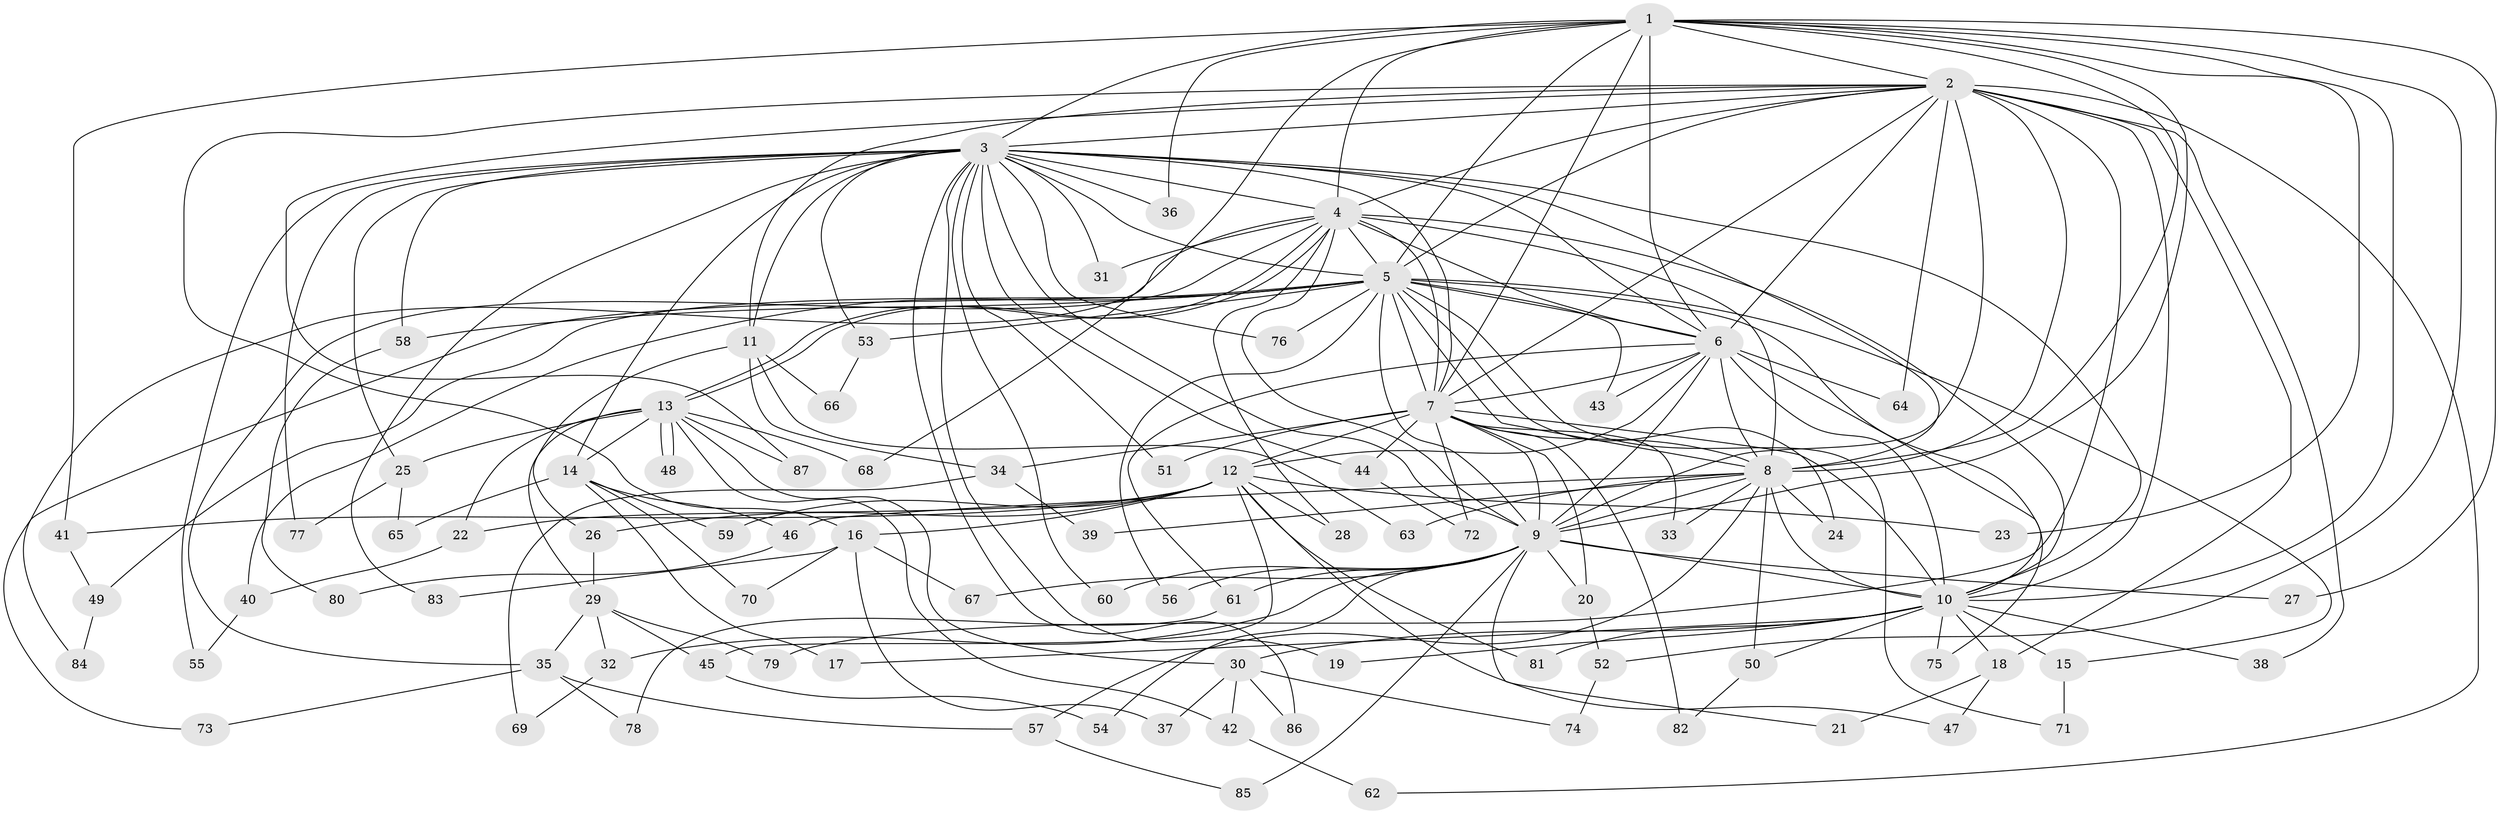 // Generated by graph-tools (version 1.1) at 2025/14/03/09/25 04:14:07]
// undirected, 87 vertices, 199 edges
graph export_dot {
graph [start="1"]
  node [color=gray90,style=filled];
  1;
  2;
  3;
  4;
  5;
  6;
  7;
  8;
  9;
  10;
  11;
  12;
  13;
  14;
  15;
  16;
  17;
  18;
  19;
  20;
  21;
  22;
  23;
  24;
  25;
  26;
  27;
  28;
  29;
  30;
  31;
  32;
  33;
  34;
  35;
  36;
  37;
  38;
  39;
  40;
  41;
  42;
  43;
  44;
  45;
  46;
  47;
  48;
  49;
  50;
  51;
  52;
  53;
  54;
  55;
  56;
  57;
  58;
  59;
  60;
  61;
  62;
  63;
  64;
  65;
  66;
  67;
  68;
  69;
  70;
  71;
  72;
  73;
  74;
  75;
  76;
  77;
  78;
  79;
  80;
  81;
  82;
  83;
  84;
  85;
  86;
  87;
  1 -- 2;
  1 -- 3;
  1 -- 4;
  1 -- 5;
  1 -- 6;
  1 -- 7;
  1 -- 8;
  1 -- 9;
  1 -- 10;
  1 -- 23;
  1 -- 27;
  1 -- 36;
  1 -- 41;
  1 -- 52;
  1 -- 68;
  2 -- 3;
  2 -- 4;
  2 -- 5;
  2 -- 6;
  2 -- 7;
  2 -- 8;
  2 -- 9;
  2 -- 10;
  2 -- 11;
  2 -- 16;
  2 -- 18;
  2 -- 38;
  2 -- 62;
  2 -- 64;
  2 -- 79;
  2 -- 87;
  3 -- 4;
  3 -- 5;
  3 -- 6;
  3 -- 7;
  3 -- 8;
  3 -- 9;
  3 -- 10;
  3 -- 11;
  3 -- 14;
  3 -- 19;
  3 -- 25;
  3 -- 31;
  3 -- 36;
  3 -- 44;
  3 -- 51;
  3 -- 53;
  3 -- 55;
  3 -- 58;
  3 -- 60;
  3 -- 76;
  3 -- 77;
  3 -- 83;
  3 -- 86;
  4 -- 5;
  4 -- 6;
  4 -- 7;
  4 -- 8;
  4 -- 9;
  4 -- 10;
  4 -- 13;
  4 -- 13;
  4 -- 28;
  4 -- 31;
  4 -- 35;
  4 -- 84;
  5 -- 6;
  5 -- 7;
  5 -- 8;
  5 -- 9;
  5 -- 10;
  5 -- 15;
  5 -- 24;
  5 -- 40;
  5 -- 43;
  5 -- 49;
  5 -- 53;
  5 -- 56;
  5 -- 58;
  5 -- 71;
  5 -- 73;
  5 -- 76;
  6 -- 7;
  6 -- 8;
  6 -- 9;
  6 -- 10;
  6 -- 12;
  6 -- 43;
  6 -- 61;
  6 -- 64;
  6 -- 75;
  7 -- 8;
  7 -- 9;
  7 -- 10;
  7 -- 12;
  7 -- 20;
  7 -- 33;
  7 -- 34;
  7 -- 44;
  7 -- 51;
  7 -- 72;
  7 -- 82;
  8 -- 9;
  8 -- 10;
  8 -- 24;
  8 -- 33;
  8 -- 39;
  8 -- 46;
  8 -- 50;
  8 -- 57;
  8 -- 63;
  9 -- 10;
  9 -- 20;
  9 -- 21;
  9 -- 27;
  9 -- 32;
  9 -- 54;
  9 -- 56;
  9 -- 60;
  9 -- 61;
  9 -- 67;
  9 -- 85;
  10 -- 15;
  10 -- 17;
  10 -- 18;
  10 -- 19;
  10 -- 30;
  10 -- 38;
  10 -- 50;
  10 -- 75;
  10 -- 81;
  11 -- 26;
  11 -- 34;
  11 -- 63;
  11 -- 66;
  12 -- 16;
  12 -- 22;
  12 -- 23;
  12 -- 26;
  12 -- 28;
  12 -- 41;
  12 -- 45;
  12 -- 47;
  12 -- 59;
  12 -- 81;
  13 -- 14;
  13 -- 22;
  13 -- 25;
  13 -- 29;
  13 -- 30;
  13 -- 42;
  13 -- 48;
  13 -- 48;
  13 -- 68;
  13 -- 87;
  14 -- 17;
  14 -- 46;
  14 -- 59;
  14 -- 65;
  14 -- 70;
  15 -- 71;
  16 -- 37;
  16 -- 67;
  16 -- 70;
  16 -- 83;
  18 -- 21;
  18 -- 47;
  20 -- 52;
  22 -- 40;
  25 -- 65;
  25 -- 77;
  26 -- 29;
  29 -- 32;
  29 -- 35;
  29 -- 45;
  29 -- 79;
  30 -- 37;
  30 -- 42;
  30 -- 74;
  30 -- 86;
  32 -- 69;
  34 -- 39;
  34 -- 69;
  35 -- 57;
  35 -- 73;
  35 -- 78;
  40 -- 55;
  41 -- 49;
  42 -- 62;
  44 -- 72;
  45 -- 54;
  46 -- 80;
  49 -- 84;
  50 -- 82;
  52 -- 74;
  53 -- 66;
  57 -- 85;
  58 -- 80;
  61 -- 78;
}
